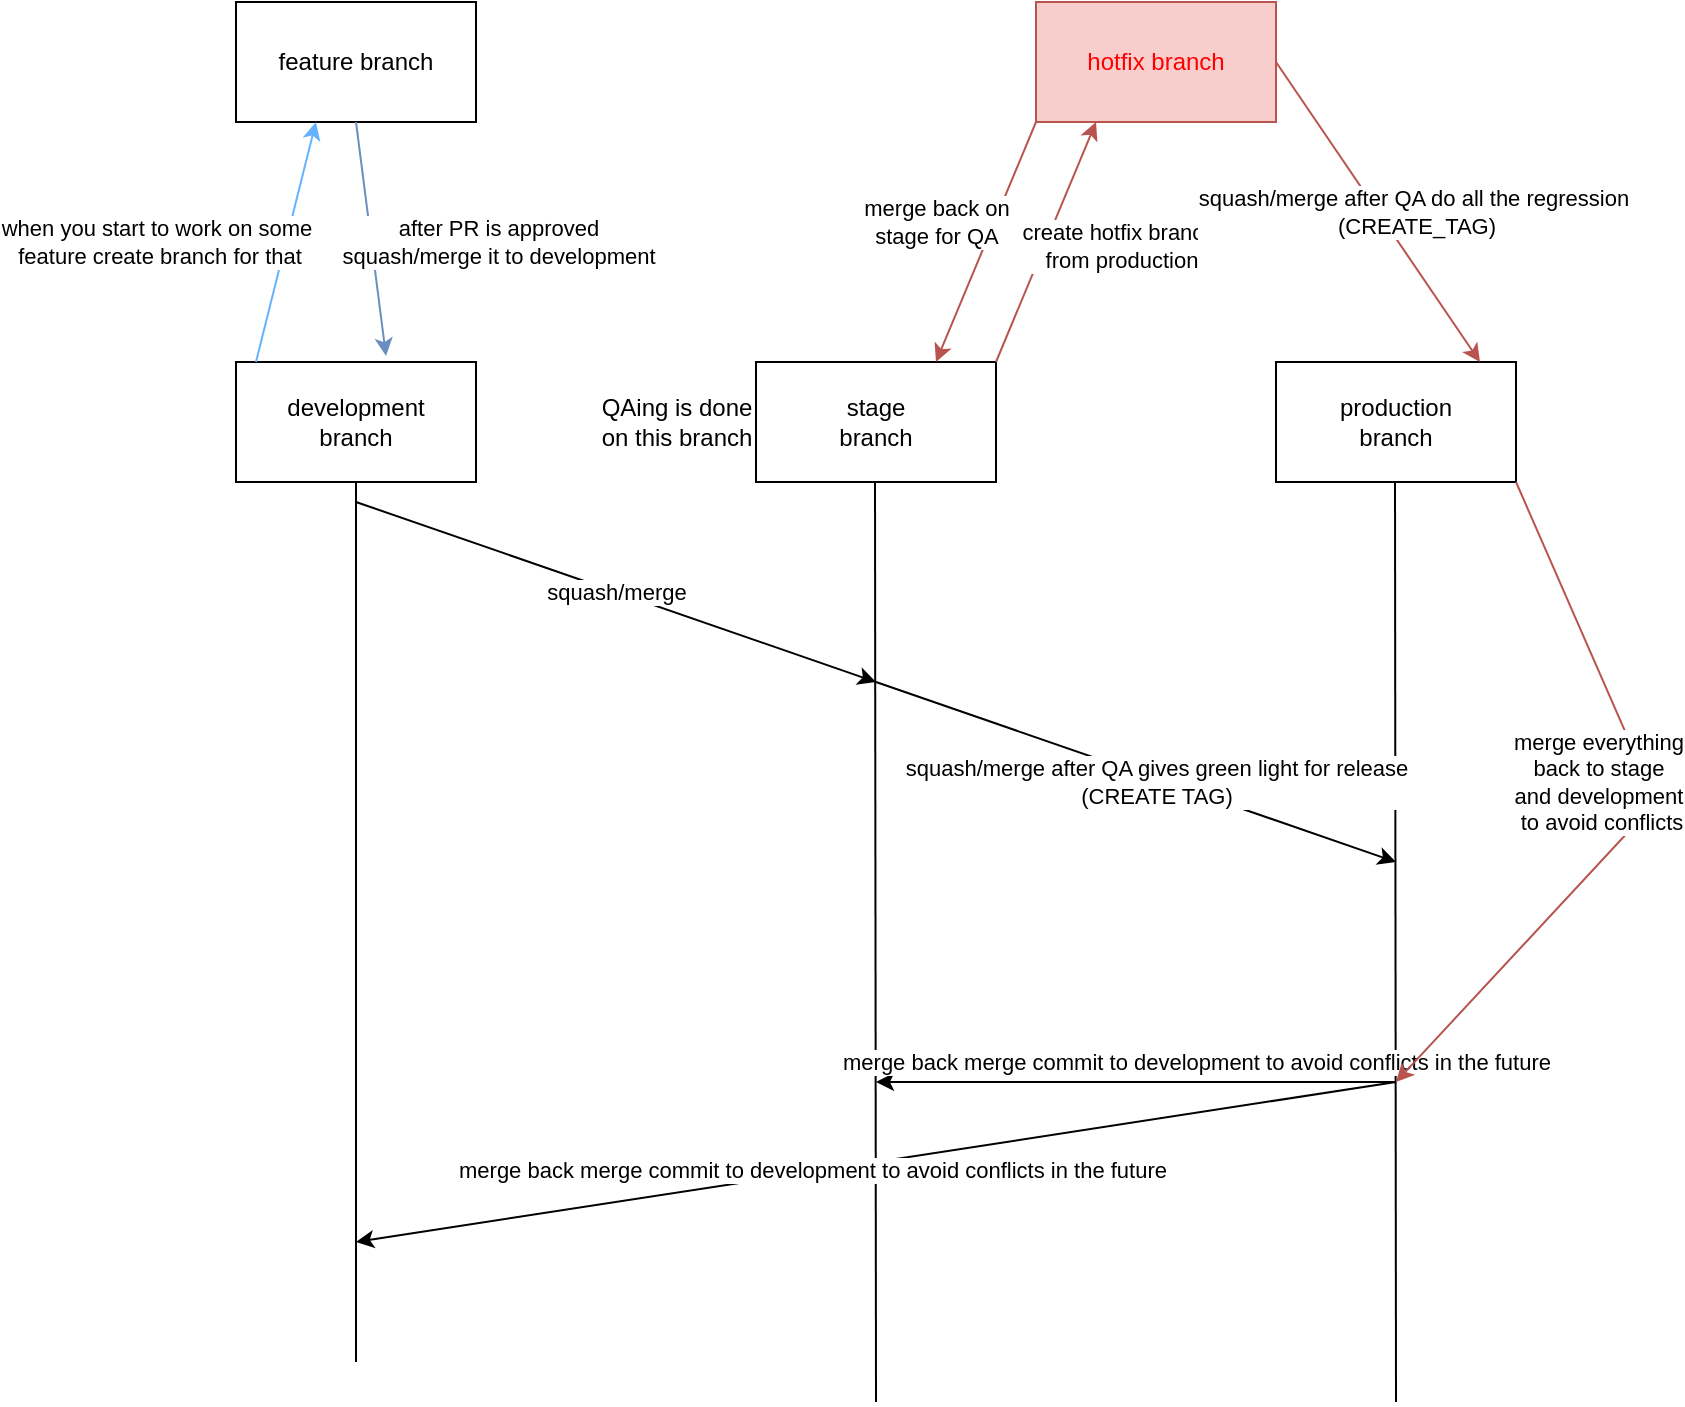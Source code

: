 <mxfile version="20.4.0" type="github">
  <diagram id="qPr43UztpC0YSZjJrjdM" name="Page-1">
    <mxGraphModel dx="2066" dy="1075" grid="1" gridSize="10" guides="1" tooltips="1" connect="1" arrows="1" fold="1" page="1" pageScale="1" pageWidth="850" pageHeight="1100" math="0" shadow="0">
      <root>
        <mxCell id="0" />
        <mxCell id="1" parent="0" />
        <mxCell id="50NlmujXMnAKd45iVshR-1" value="development&lt;br&gt;branch" style="rounded=0;whiteSpace=wrap;html=1;" vertex="1" parent="1">
          <mxGeometry x="120" y="240" width="120" height="60" as="geometry" />
        </mxCell>
        <mxCell id="50NlmujXMnAKd45iVshR-2" value="stage&lt;br&gt;branch" style="rounded=0;whiteSpace=wrap;html=1;" vertex="1" parent="1">
          <mxGeometry x="380" y="240" width="120" height="60" as="geometry" />
        </mxCell>
        <mxCell id="50NlmujXMnAKd45iVshR-3" value="production&lt;br&gt;branch" style="rounded=0;whiteSpace=wrap;html=1;" vertex="1" parent="1">
          <mxGeometry x="640" y="240" width="120" height="60" as="geometry" />
        </mxCell>
        <mxCell id="50NlmujXMnAKd45iVshR-5" value="" style="endArrow=none;html=1;rounded=0;" edge="1" parent="1">
          <mxGeometry width="50" height="50" relative="1" as="geometry">
            <mxPoint x="180" y="740" as="sourcePoint" />
            <mxPoint x="180" y="300" as="targetPoint" />
          </mxGeometry>
        </mxCell>
        <mxCell id="50NlmujXMnAKd45iVshR-6" value="" style="endArrow=none;html=1;rounded=0;" edge="1" parent="1">
          <mxGeometry width="50" height="50" relative="1" as="geometry">
            <mxPoint x="700" y="760" as="sourcePoint" />
            <mxPoint x="699.5" y="300" as="targetPoint" />
          </mxGeometry>
        </mxCell>
        <mxCell id="50NlmujXMnAKd45iVshR-7" value="" style="endArrow=none;html=1;rounded=0;" edge="1" parent="1">
          <mxGeometry width="50" height="50" relative="1" as="geometry">
            <mxPoint x="440" y="760" as="sourcePoint" />
            <mxPoint x="439.5" y="300" as="targetPoint" />
          </mxGeometry>
        </mxCell>
        <mxCell id="50NlmujXMnAKd45iVshR-8" value="squash/merge" style="endArrow=classic;html=1;rounded=0;" edge="1" parent="1">
          <mxGeometry width="50" height="50" relative="1" as="geometry">
            <mxPoint x="180" y="310" as="sourcePoint" />
            <mxPoint x="440" y="400" as="targetPoint" />
          </mxGeometry>
        </mxCell>
        <mxCell id="50NlmujXMnAKd45iVshR-9" value="squash/merge after QA gives green light for release&lt;br&gt;(CREATE TAG)" style="endArrow=classic;html=1;rounded=0;" edge="1" parent="1">
          <mxGeometry x="0.081" y="-1" width="50" height="50" relative="1" as="geometry">
            <mxPoint x="440" y="400" as="sourcePoint" />
            <mxPoint x="700" y="490" as="targetPoint" />
            <mxPoint as="offset" />
          </mxGeometry>
        </mxCell>
        <mxCell id="50NlmujXMnAKd45iVshR-10" value="feature branch" style="rounded=0;whiteSpace=wrap;html=1;" vertex="1" parent="1">
          <mxGeometry x="120" y="60" width="120" height="60" as="geometry" />
        </mxCell>
        <mxCell id="50NlmujXMnAKd45iVshR-11" value="" style="endArrow=classic;html=1;rounded=0;entryX=0.333;entryY=1;entryDx=0;entryDy=0;entryPerimeter=0;strokeColor=#66B2FF;" edge="1" parent="1" target="50NlmujXMnAKd45iVshR-10">
          <mxGeometry width="50" height="50" relative="1" as="geometry">
            <mxPoint x="130" y="240" as="sourcePoint" />
            <mxPoint x="180" y="190" as="targetPoint" />
          </mxGeometry>
        </mxCell>
        <mxCell id="50NlmujXMnAKd45iVshR-14" value="when you start to work on some&lt;br&gt;&amp;nbsp;feature create branch for that" style="edgeLabel;html=1;align=center;verticalAlign=middle;resizable=0;points=[];" vertex="1" connectable="0" parent="50NlmujXMnAKd45iVshR-11">
          <mxGeometry x="-0.094" y="-1" relative="1" as="geometry">
            <mxPoint x="-65" y="-6" as="offset" />
          </mxGeometry>
        </mxCell>
        <mxCell id="50NlmujXMnAKd45iVshR-12" value="" style="endArrow=classic;html=1;rounded=0;exitX=0.5;exitY=1;exitDx=0;exitDy=0;entryX=0.625;entryY=-0.05;entryDx=0;entryDy=0;entryPerimeter=0;fillColor=#dae8fc;strokeColor=#6c8ebf;" edge="1" parent="1" source="50NlmujXMnAKd45iVshR-10" target="50NlmujXMnAKd45iVshR-1">
          <mxGeometry width="50" height="50" relative="1" as="geometry">
            <mxPoint x="320" y="200" as="sourcePoint" />
            <mxPoint x="370" y="150" as="targetPoint" />
          </mxGeometry>
        </mxCell>
        <mxCell id="50NlmujXMnAKd45iVshR-13" value="after PR is approved &lt;br&gt;squash/merge it to development" style="edgeLabel;html=1;align=center;verticalAlign=middle;resizable=0;points=[];" vertex="1" connectable="0" parent="50NlmujXMnAKd45iVshR-12">
          <mxGeometry x="-0.02" y="3" relative="1" as="geometry">
            <mxPoint x="60" y="3" as="offset" />
          </mxGeometry>
        </mxCell>
        <mxCell id="50NlmujXMnAKd45iVshR-15" value="QAing is done &lt;br&gt;on this branch" style="text;html=1;align=center;verticalAlign=middle;resizable=0;points=[];autosize=1;strokeColor=none;fillColor=none;" vertex="1" parent="1">
          <mxGeometry x="290" y="250" width="100" height="40" as="geometry" />
        </mxCell>
        <mxCell id="50NlmujXMnAKd45iVshR-16" value="" style="endArrow=classic;html=1;rounded=0;" edge="1" parent="1">
          <mxGeometry width="50" height="50" relative="1" as="geometry">
            <mxPoint x="700" y="600" as="sourcePoint" />
            <mxPoint x="440" y="600" as="targetPoint" />
          </mxGeometry>
        </mxCell>
        <mxCell id="50NlmujXMnAKd45iVshR-17" value="" style="endArrow=classic;html=1;rounded=0;" edge="1" parent="1">
          <mxGeometry width="50" height="50" relative="1" as="geometry">
            <mxPoint x="700" y="600" as="sourcePoint" />
            <mxPoint x="180" y="680" as="targetPoint" />
          </mxGeometry>
        </mxCell>
        <mxCell id="50NlmujXMnAKd45iVshR-18" value="merge back merge commit to development to avoid conflicts in the future" style="edgeLabel;html=1;align=center;verticalAlign=middle;resizable=0;points=[];" vertex="1" connectable="0" parent="50NlmujXMnAKd45iVshR-17">
          <mxGeometry x="0.126" y="-1" relative="1" as="geometry">
            <mxPoint as="offset" />
          </mxGeometry>
        </mxCell>
        <mxCell id="50NlmujXMnAKd45iVshR-19" value="merge back merge commit to development to avoid conflicts in the future" style="edgeLabel;html=1;align=center;verticalAlign=middle;resizable=0;points=[];" vertex="1" connectable="0" parent="1">
          <mxGeometry x="600.0" y="590.001" as="geometry" />
        </mxCell>
        <mxCell id="50NlmujXMnAKd45iVshR-20" value="&lt;font color=&quot;#ff0000&quot;&gt;hotfix branch&lt;/font&gt;" style="rounded=0;whiteSpace=wrap;html=1;fillColor=#f8cecc;strokeColor=#b85450;" vertex="1" parent="1">
          <mxGeometry x="520" y="60" width="120" height="60" as="geometry" />
        </mxCell>
        <mxCell id="50NlmujXMnAKd45iVshR-21" value="" style="endArrow=classic;html=1;rounded=0;entryX=0.25;entryY=1;entryDx=0;entryDy=0;exitX=1;exitY=0;exitDx=0;exitDy=0;fillColor=#f8cecc;strokeColor=#b85450;" edge="1" parent="1" source="50NlmujXMnAKd45iVshR-2" target="50NlmujXMnAKd45iVshR-20">
          <mxGeometry width="50" height="50" relative="1" as="geometry">
            <mxPoint x="680" y="230" as="sourcePoint" />
            <mxPoint x="320" y="220" as="targetPoint" />
          </mxGeometry>
        </mxCell>
        <mxCell id="50NlmujXMnAKd45iVshR-22" value="create hotfix branch&lt;br&gt;&amp;nbsp;from production" style="edgeLabel;html=1;align=center;verticalAlign=middle;resizable=0;points=[];" vertex="1" connectable="0" parent="50NlmujXMnAKd45iVshR-21">
          <mxGeometry x="-0.059" relative="1" as="geometry">
            <mxPoint x="37" y="-2" as="offset" />
          </mxGeometry>
        </mxCell>
        <mxCell id="50NlmujXMnAKd45iVshR-23" value="" style="endArrow=classic;html=1;rounded=0;exitX=1;exitY=0.5;exitDx=0;exitDy=0;entryX=0.85;entryY=0;entryDx=0;entryDy=0;entryPerimeter=0;fillColor=#f8cecc;strokeColor=#b85450;" edge="1" parent="1" source="50NlmujXMnAKd45iVshR-20" target="50NlmujXMnAKd45iVshR-3">
          <mxGeometry width="50" height="50" relative="1" as="geometry">
            <mxPoint x="400" y="600" as="sourcePoint" />
            <mxPoint x="450" y="550" as="targetPoint" />
          </mxGeometry>
        </mxCell>
        <mxCell id="50NlmujXMnAKd45iVshR-27" value="squash/merge after QA do all the regression&amp;nbsp;&lt;br&gt;(CREATE_TAG)" style="edgeLabel;html=1;align=center;verticalAlign=middle;resizable=0;points=[];" vertex="1" connectable="0" parent="50NlmujXMnAKd45iVshR-23">
          <mxGeometry relative="1" as="geometry">
            <mxPoint x="19" as="offset" />
          </mxGeometry>
        </mxCell>
        <mxCell id="50NlmujXMnAKd45iVshR-26" value="merge back on &lt;br&gt;stage for QA" style="endArrow=classic;html=1;rounded=0;exitX=0;exitY=1;exitDx=0;exitDy=0;fillColor=#f8cecc;strokeColor=#b85450;" edge="1" parent="1" source="50NlmujXMnAKd45iVshR-20">
          <mxGeometry x="0.006" y="-27" width="50" height="50" relative="1" as="geometry">
            <mxPoint x="400" y="600" as="sourcePoint" />
            <mxPoint x="470" y="240" as="targetPoint" />
            <mxPoint as="offset" />
          </mxGeometry>
        </mxCell>
        <mxCell id="50NlmujXMnAKd45iVshR-28" value="" style="endArrow=classic;html=1;rounded=0;exitX=1;exitY=1;exitDx=0;exitDy=0;fillColor=#f8cecc;strokeColor=#b85450;" edge="1" parent="1" source="50NlmujXMnAKd45iVshR-3">
          <mxGeometry width="50" height="50" relative="1" as="geometry">
            <mxPoint x="400" y="580" as="sourcePoint" />
            <mxPoint x="700" y="600" as="targetPoint" />
            <Array as="points">
              <mxPoint x="830" y="460" />
            </Array>
          </mxGeometry>
        </mxCell>
        <mxCell id="50NlmujXMnAKd45iVshR-29" value="merge everything &lt;br&gt;back to stage &lt;br&gt;and development&lt;br&gt;&amp;nbsp;to avoid conflicts" style="edgeLabel;html=1;align=center;verticalAlign=middle;resizable=0;points=[];" vertex="1" connectable="0" parent="50NlmujXMnAKd45iVshR-28">
          <mxGeometry x="-0.393" y="2" relative="1" as="geometry">
            <mxPoint x="-6" y="49" as="offset" />
          </mxGeometry>
        </mxCell>
      </root>
    </mxGraphModel>
  </diagram>
</mxfile>
